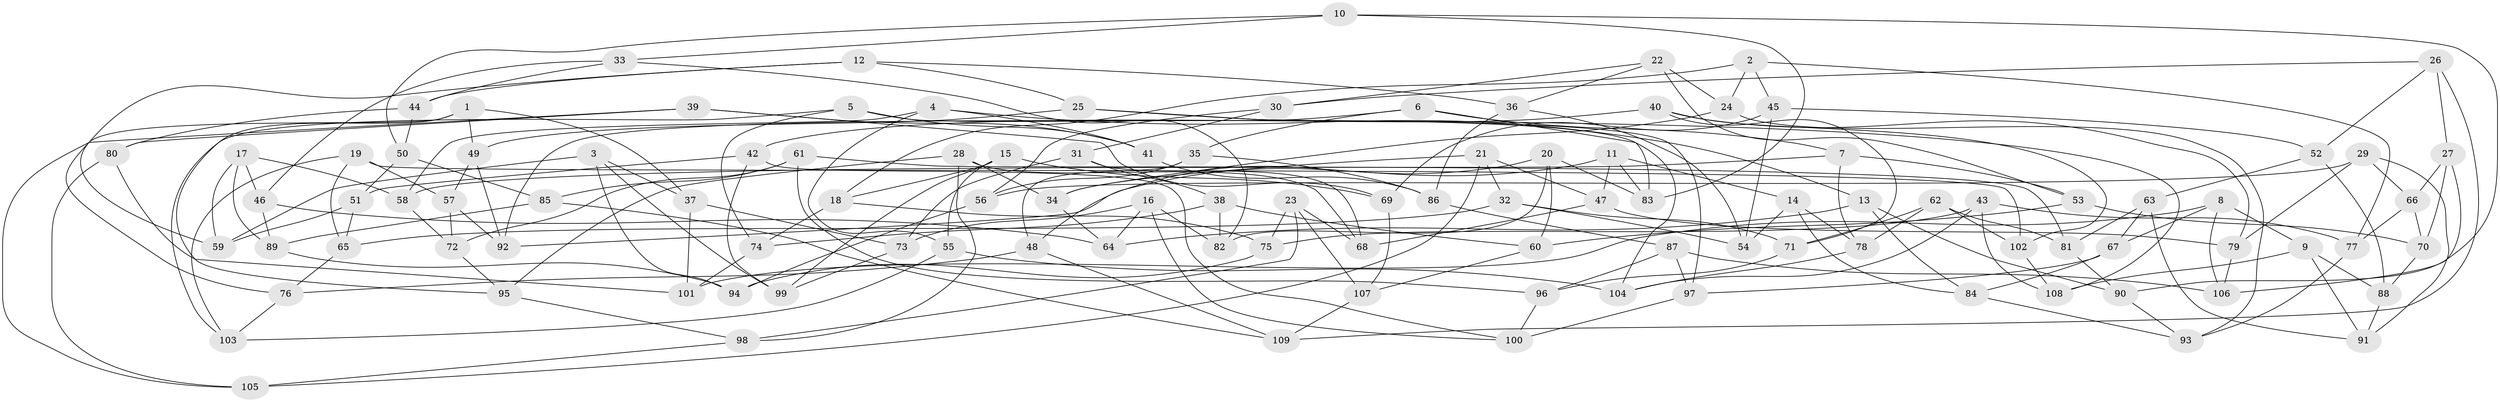 // coarse degree distribution, {6: 0.509090909090909, 4: 0.14545454545454545, 5: 0.2727272727272727, 8: 0.01818181818181818, 3: 0.03636363636363636, 7: 0.01818181818181818}
// Generated by graph-tools (version 1.1) at 2025/45/03/06/25 01:45:11]
// undirected, 109 vertices, 218 edges
graph export_dot {
graph [start="1"]
  node [color=gray90,style=filled];
  1;
  2;
  3;
  4;
  5;
  6;
  7;
  8;
  9;
  10;
  11;
  12;
  13;
  14;
  15;
  16;
  17;
  18;
  19;
  20;
  21;
  22;
  23;
  24;
  25;
  26;
  27;
  28;
  29;
  30;
  31;
  32;
  33;
  34;
  35;
  36;
  37;
  38;
  39;
  40;
  41;
  42;
  43;
  44;
  45;
  46;
  47;
  48;
  49;
  50;
  51;
  52;
  53;
  54;
  55;
  56;
  57;
  58;
  59;
  60;
  61;
  62;
  63;
  64;
  65;
  66;
  67;
  68;
  69;
  70;
  71;
  72;
  73;
  74;
  75;
  76;
  77;
  78;
  79;
  80;
  81;
  82;
  83;
  84;
  85;
  86;
  87;
  88;
  89;
  90;
  91;
  92;
  93;
  94;
  95;
  96;
  97;
  98;
  99;
  100;
  101;
  102;
  103;
  104;
  105;
  106;
  107;
  108;
  109;
  1 -- 49;
  1 -- 37;
  1 -- 76;
  1 -- 95;
  2 -- 45;
  2 -- 18;
  2 -- 24;
  2 -- 77;
  3 -- 37;
  3 -- 59;
  3 -- 99;
  3 -- 94;
  4 -- 13;
  4 -- 58;
  4 -- 55;
  4 -- 41;
  5 -- 41;
  5 -- 74;
  5 -- 104;
  5 -- 103;
  6 -- 83;
  6 -- 35;
  6 -- 92;
  6 -- 7;
  7 -- 78;
  7 -- 58;
  7 -- 53;
  8 -- 106;
  8 -- 101;
  8 -- 67;
  8 -- 9;
  9 -- 108;
  9 -- 91;
  9 -- 88;
  10 -- 90;
  10 -- 83;
  10 -- 33;
  10 -- 50;
  11 -- 83;
  11 -- 14;
  11 -- 92;
  11 -- 47;
  12 -- 44;
  12 -- 59;
  12 -- 36;
  12 -- 25;
  13 -- 64;
  13 -- 84;
  13 -- 90;
  14 -- 78;
  14 -- 84;
  14 -- 54;
  15 -- 99;
  15 -- 18;
  15 -- 55;
  15 -- 69;
  16 -- 100;
  16 -- 82;
  16 -- 64;
  16 -- 73;
  17 -- 89;
  17 -- 46;
  17 -- 59;
  17 -- 58;
  18 -- 75;
  18 -- 74;
  19 -- 65;
  19 -- 57;
  19 -- 103;
  19 -- 102;
  20 -- 60;
  20 -- 48;
  20 -- 82;
  20 -- 83;
  21 -- 32;
  21 -- 47;
  21 -- 105;
  21 -- 34;
  22 -- 36;
  22 -- 24;
  22 -- 53;
  22 -- 30;
  23 -- 68;
  23 -- 107;
  23 -- 98;
  23 -- 75;
  24 -- 93;
  24 -- 34;
  25 -- 49;
  25 -- 97;
  25 -- 108;
  26 -- 109;
  26 -- 27;
  26 -- 30;
  26 -- 52;
  27 -- 106;
  27 -- 70;
  27 -- 66;
  28 -- 95;
  28 -- 34;
  28 -- 98;
  28 -- 68;
  29 -- 66;
  29 -- 56;
  29 -- 91;
  29 -- 79;
  30 -- 31;
  30 -- 56;
  31 -- 68;
  31 -- 73;
  31 -- 38;
  32 -- 65;
  32 -- 71;
  32 -- 54;
  33 -- 46;
  33 -- 44;
  33 -- 82;
  34 -- 64;
  35 -- 56;
  35 -- 48;
  35 -- 86;
  36 -- 54;
  36 -- 86;
  37 -- 73;
  37 -- 101;
  38 -- 60;
  38 -- 74;
  38 -- 82;
  39 -- 105;
  39 -- 80;
  39 -- 69;
  39 -- 41;
  40 -- 42;
  40 -- 71;
  40 -- 79;
  40 -- 102;
  41 -- 86;
  42 -- 99;
  42 -- 51;
  42 -- 100;
  43 -- 75;
  43 -- 108;
  43 -- 77;
  43 -- 104;
  44 -- 50;
  44 -- 80;
  45 -- 54;
  45 -- 52;
  45 -- 69;
  46 -- 89;
  46 -- 64;
  47 -- 79;
  47 -- 68;
  48 -- 109;
  48 -- 76;
  49 -- 92;
  49 -- 57;
  50 -- 51;
  50 -- 85;
  51 -- 65;
  51 -- 59;
  52 -- 88;
  52 -- 63;
  53 -- 60;
  53 -- 70;
  55 -- 104;
  55 -- 103;
  56 -- 94;
  57 -- 72;
  57 -- 92;
  58 -- 72;
  60 -- 107;
  61 -- 96;
  61 -- 72;
  61 -- 81;
  61 -- 85;
  62 -- 102;
  62 -- 81;
  62 -- 71;
  62 -- 78;
  63 -- 91;
  63 -- 81;
  63 -- 67;
  65 -- 76;
  66 -- 77;
  66 -- 70;
  67 -- 84;
  67 -- 97;
  69 -- 107;
  70 -- 88;
  71 -- 96;
  72 -- 95;
  73 -- 99;
  74 -- 101;
  75 -- 94;
  76 -- 103;
  77 -- 93;
  78 -- 104;
  79 -- 106;
  80 -- 105;
  80 -- 101;
  81 -- 90;
  84 -- 93;
  85 -- 89;
  85 -- 109;
  86 -- 87;
  87 -- 96;
  87 -- 106;
  87 -- 97;
  88 -- 91;
  89 -- 94;
  90 -- 93;
  95 -- 98;
  96 -- 100;
  97 -- 100;
  98 -- 105;
  102 -- 108;
  107 -- 109;
}
